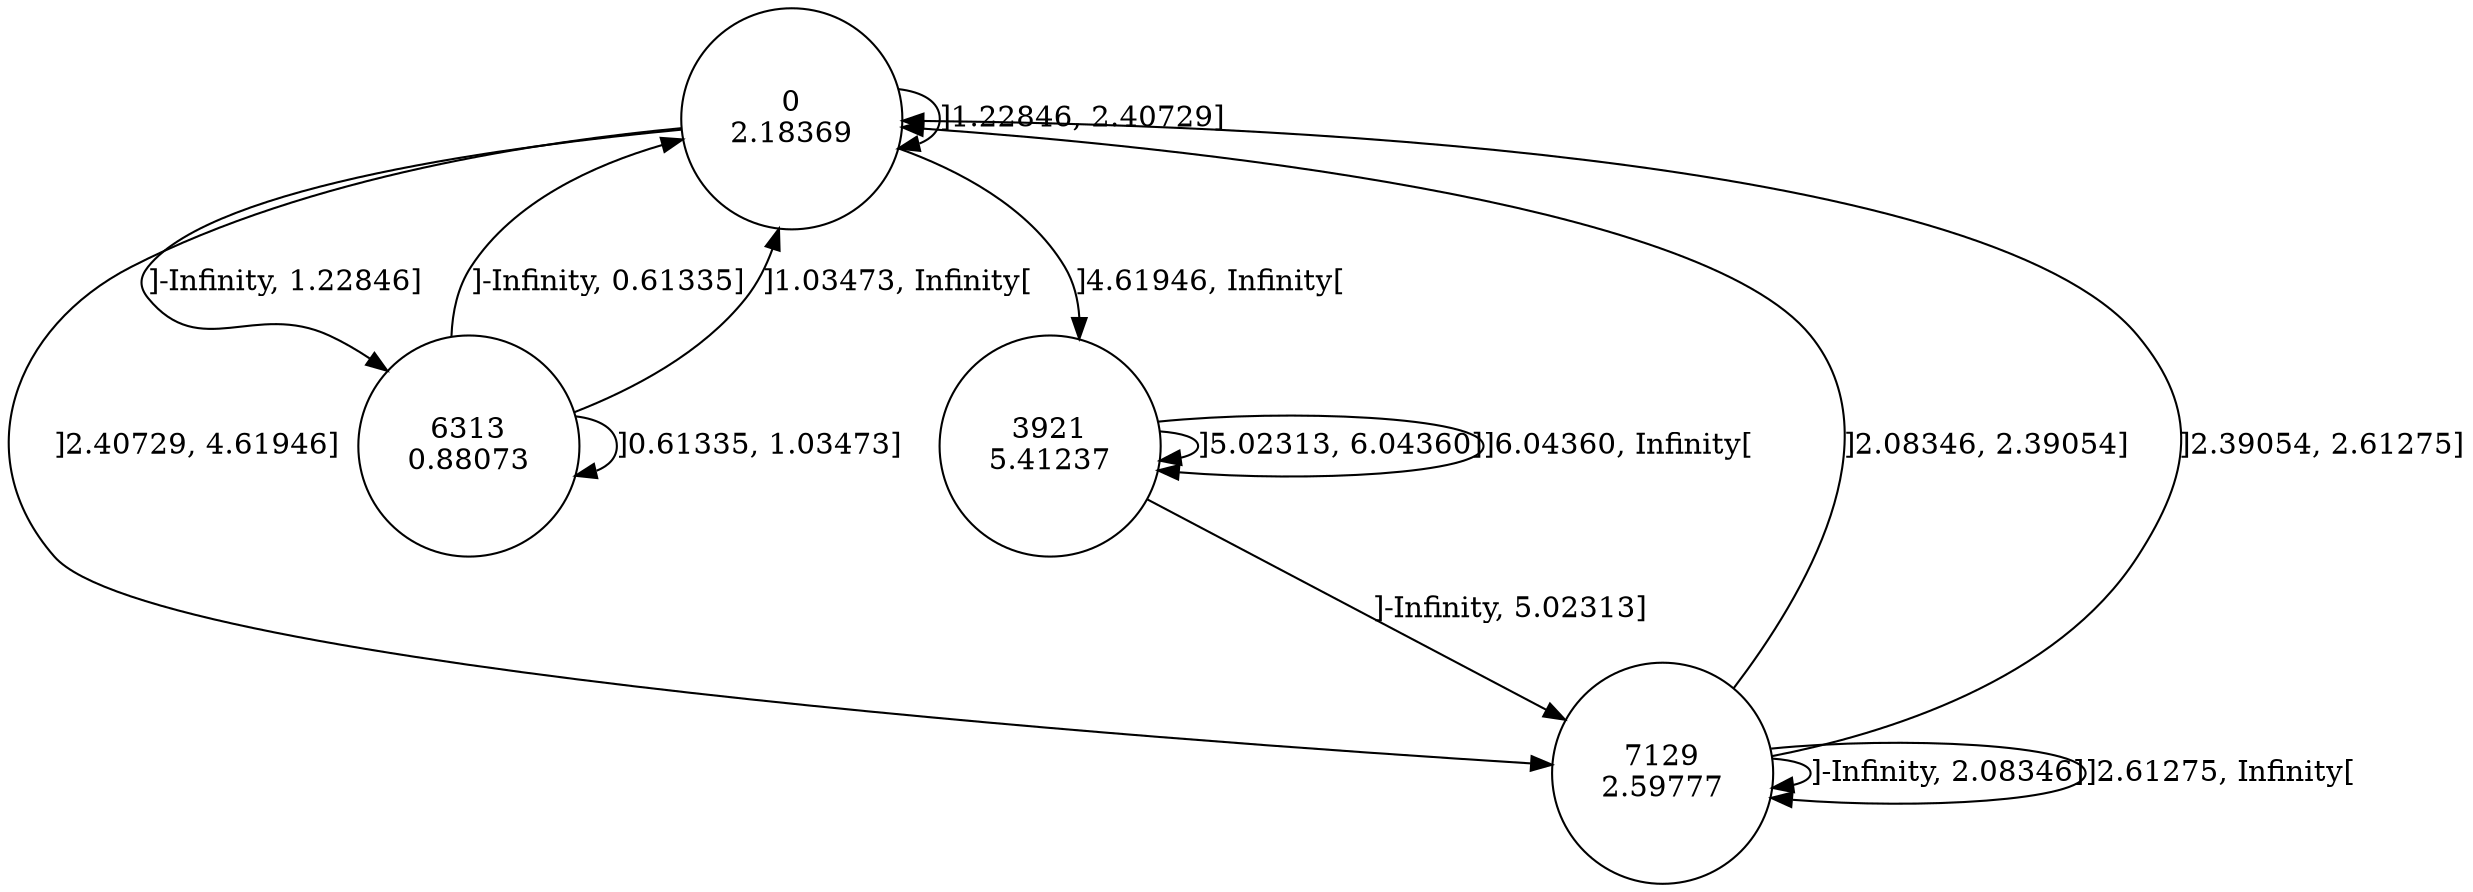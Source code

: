 digraph DFA {
0 [shape=circle, label="0\n2.18369"];
	0 -> 6313 [label="]-Infinity, 1.22846]"];
	0 -> 0 [label="]1.22846, 2.40729]"];
	0 -> 7129 [label="]2.40729, 4.61946]"];
	0 -> 3921 [label="]4.61946, Infinity["];
3921 [shape=circle, label="3921\n5.41237"];
	3921 -> 7129 [label="]-Infinity, 5.02313]"];
	3921 -> 3921 [label="]5.02313, 6.04360]"];
	3921 -> 3921 [label="]6.04360, Infinity["];
7129 [shape=circle, label="7129\n2.59777"];
	7129 -> 7129 [label="]-Infinity, 2.08346]"];
	7129 -> 0 [label="]2.08346, 2.39054]"];
	7129 -> 0 [label="]2.39054, 2.61275]"];
	7129 -> 7129 [label="]2.61275, Infinity["];
6313 [shape=circle, label="6313\n0.88073"];
	6313 -> 0 [label="]-Infinity, 0.61335]"];
	6313 -> 6313 [label="]0.61335, 1.03473]"];
	6313 -> 0 [label="]1.03473, Infinity["];
}